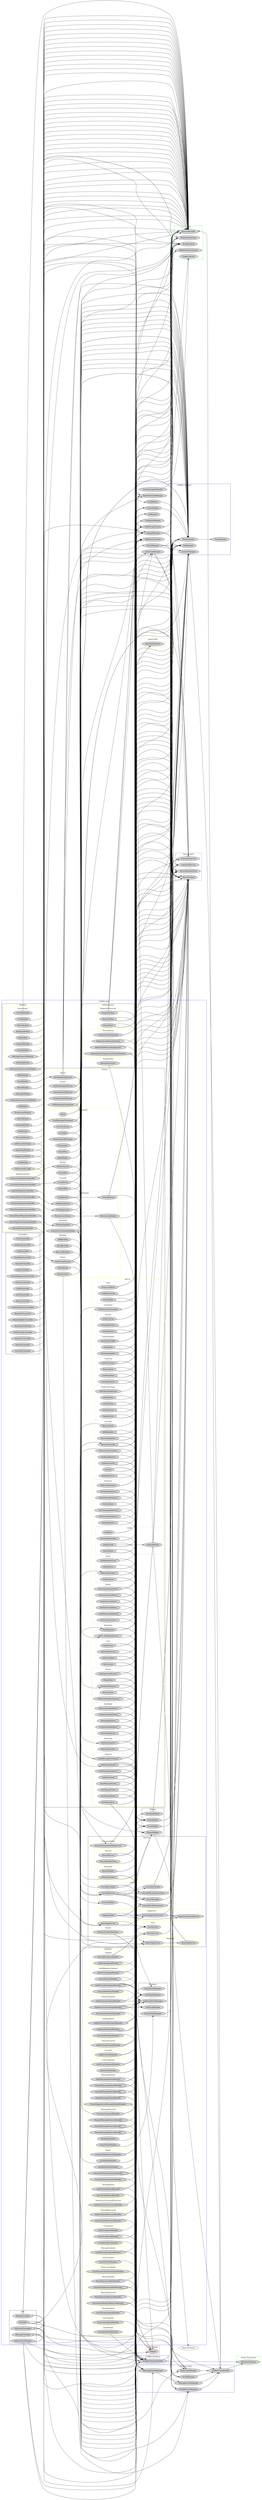 digraph GrillBot {
    rankdir=LR
    
    subgraph cluster_0 {
		node [style=filled];
		label = "GrillBot.Common";
		color=blue
		
		InitManager
		EventLogManager
		EventManager
		LoggingManager
		CommonLoggerHandler
		ITextsManager -> TextsManager
		CounterManager
		FormatHelper
		GuildHelper
		FileStorageFactory
		ApiRequestContext
		ApiRequest
		CooldownManager
		RandomizationManager
	}
	
	 subgraph cluster_1 {
		node [style=filled];
		label = "GrillBot.Database";
		color=blue
		
        GrillBotDatabaseBuilder
	}
	
	subgraph cluster_2 {
		node [style=filled];
		label = "GrillBot.Cache";
		color=blue
		
        GrillBotCacheBuilder
        
        IMessageCacheManager -> MessageCacheManager
        InviteManager
        ProfilePictureManager
        DataCacheManager
	}
	
	subgraph cluster_3 {
		node [style=filled];
		label = "GrillBot.App";
		color=blue
		
        subgraph cluster_3_1 {
            node [style=filled];
            label="Actions";
            color=black;
            
            subgraph cluster_3_1_1 {
                node[style=filled];
                label="API V1";
                color=yellow;
                
                subgraph cluster_3_1_1_1 {
                    node[style=filled];
                    label="AuditLog";
                    color=lightblue;
                    
                    CreateLogItem
                    GetAuditLogList
                    GetFileContent
                    RemoveItem
                }
                
                subgraph cluster_3_1_1_2 {
                    node[style=filled];
                    label="Auth";
                    color=lightblue;
                    
                    CreateToken
                    GetRedirectLink
                    ProcessCallback
                }
                
                subgraph cluster_3_1_1_3 {
                    node[style=filled];
                    label="AutoReply";
                    color=lightblue;
                    
                    CreateAutoReplyItem
                    GetAutoReplyItem
                    GetAutoReplyList
                    RemoveAutoReplyItem
                    UpdateAutoReplyItem
                }
                
                subgraph cluster_3_1_1_4 {
                    node[style=filled];
                    label="Channel";
                    color=lightblue;
                    
                    ClearMessageCache
                    GetChannelDetail
                    GetChannelList
                    GetChannelSimpleList
                    GetChannelUsers
                    GetChannelboard
                    ApiV1_SendMessageToChannel[label="SendMessageToChannel"]
                    UpdateChannel
                }
                
                subgraph cluster_3_1_1_5 {
                    node[style=filled];
                    label="Command";
                    color=lightblue;
                    
                    GetExternalCommands
                }
                
                subgraph cluster_3_1_1_6 {
                    node[style=filled];
                    label="Emote";
                    color=lightblue;
                    
                    GetEmoteSuggestionsList
                    GetStatsOfEmotes
                    GetSupportedEmotes
                    MergeStats
                    RemoveStats
                }
                
                subgraph cluster_3_1_1_7 {
                    node[style=filled];
                    label="Guild";
                    color=lightblue;
                    
                    GetAvailableGuilds
                    GetGuildDetail
                    GetGuildList
                    GetRoles
                    UpdateGuild
                }
                
                subgraph cluster_3_1_1_8 {
                    node[style=filled];
                    label="Invite";
                    color=lightblue;
                    
                    DeleteInvite
                    GetInviteList
                    GetMetadataCount
                    RefreshMetadata
                }
                
                subgraph cluster_3_1_1_9 {
                    node[style=filled];
                    label="Points";
                    color=lightblue;
                    
                    ComputeUserPoints
                    GetPointsLeaderboard
                    GetPointsGraphData
                    GetTransactionList
                    ServiceIncrementPoints
                    ServiceTransferPoints
                }
                
                subgraph cluster_3_1_1_10 {
                    node[style=filled];
                    label="PublicApiClients";
                    color=lightblue;
                    
                    CreateClient
                    DeleteClient
                    GetClientsList
                    GetPublicApiMethods
                    UpdateClient
                }
                
                subgraph cluster_3_1_1_11 {
                    node[style=filled];
                    label="Reminder";
                    color=lightblue;
                    
                    FinishRemind
                    ApiV1_GetReminderList
                }
                
                subgraph cluster_3_1_1_12 {
                    node[style=filled];
                    label="ScheduledJobs";
                    color=lightblue;
                    
                    GetScheduledJobs
                    RunScheduledJob
                    UpdateJob
                }
                
                subgraph cluster_3_1_1_13 {
                    node[style=filled];
                    label="Searching";
                    color=lightblue;
                    
                    ApiV1_GetSearchingList[label="GetSearchingList"]
                    RemoveSearches
                }
                
                subgraph cluster_3_1_1_14 {
                    node[style=filled];
                    label="Statistics";
                    color=lightblue;
                    
                    GetApiStatistics
                    GetAuditLogStatistics
                    GetAvgTimes
                    GetCommandStatistics
                    GetDatabaseStatus
                    GetEventStatistics
                    GetUnverifyStatistics
                }
                
                subgraph cluster_3_1_1_15 {
                    node[style=filled];
                    label="System";
                    color=lightblue;
                    
                    ChangeBotStatus
                    GetDashboard
                    GetEventLog
                }
                
                subgraph cluster_3_1_1_16 {
                    node[style=filled];
                    label="Unverify";
                    color=lightblue;
                    
                    AddKeepables
                    GetCurrentUnverifies
                    GetKeepablesList
                    GetLogs
                    KeepableExists
                    RecoverState
                    RemoveKeepables
                    RemoveUnverify
                    UpdateUnverify
                }
                
                subgraph cluster_3_1_1_17 {
                    node[style=filled];
                    label="User";
                    color=lightblue;
                    
                    GetAvailableUsers
                    GetUserDetail
                    GetUserList
                    UpdateUser
                }
            }
            
            subgraph cluster_3_1_2 {
                node[style=filled];
                label="API V2";
                color=yellow;
                
                GetRubbergodUserKarma
                GetTodayBirthdayInfo
                
                subgraph cluster_3_1_2_1 {
                    node[style=filled];
                    label="Events";
                    color=lightblue;
                    
                    CancelScheduledEvent
                    CreateScheduledEvent
                    UpdateScheduledEvent
                }
            }
            
            subgraph cluster_3_1_3 {
                node[style=filled];
                label="Commands";
                color=yellow;
                
                ChannelInfo
                CleanChannelMessages
                Emojization
                GetChannelboard
                ImageCreator
                Mock
                PermissionsCleaner
                PermissionsReader
                PurgePins
                RolesReader
                Commands_SendMessageToChannel[label="SendMessageToChannel"]
                UserAccessList
                UserInfo
                UnsuccessCommandAttempt
                
                subgraph cluster_3_1_3_1 {
                    node[style=filled];
                    label="Birthday";
                    color=lightblue;
                    
                    AddBirthday
                    HaveBirthday
                    RemoveBirthday
                }
                
                subgraph cluster_3_1_3_2 {
                    node[style=filled];
                    label="Emotes";
                    color=lightblue;
                    
                    EmoteInfo
                    GetEmotesList
                }
                
                subgraph cluster_3_1_3_3 {
                    node[style=filled];
                    label="Points";
                    color=lightblue;
                    
                    PointsLeaderboard
                    PointsImage
                }
                
                subgraph cluster_3_1_3_4 {
                    node[style=filled];
                    label="Reminder";
                    color=lightblue;
                    
                    CopyRemind
                    CreateRemind
                    GetReminderList
                    GetSuggestions
                }
                
                subgraph cluster_3_1_3_5 {
                    node[style=filled];
                    label="Unverify";
                    color=lightblue;
                    
                    UnverifyList
                }
                
                subgraph cluster_3_1_3_6 {
                    node[style=filled];
                    label="Searching";
                    color=lightblue;
                    
                    GetSearchingList
                }
            }
        }
        
        subgraph cluster_3_2 {
            node [style=filled];
            label="Controllers";
            color=black;
            
            AuditLogController
            AuthController
            AutoReplyController
            ChannelController
            DataController
            EmoteSuggestionController
            EmotesController
            GuildController
            InviteController
            PointsController
            PublicApiClientsController
            ReminderController
            ScheduledJobsController
            SearchingController
            SelfUnverifyController
            StatisticsController
            SystemController
            UnverifyController
            UsersController
        }
        
        subgraph cluster_3_3 {
            node [style=filled];
            label="Handlers";
            color=black;
            
            InteractionHandler
            
            subgraph cluster_3_3_1 {
                node[style=filled];
                label="ChannelCreated";
                color=yellow;
                
                AuditChannelCreatedHandler
            }
            
            subgraph cluster_3_3_2 {
                node[style=filled];
                label="ChannelDestroyed";
                color=yellow;
                
                AuditChannelDestroyedHandler
                SyncChannelDestroyedHandler
            }
            
            subgraph cluster_3_3_3 {
                node[style=filled];
                label="ChannelUpdated";
                color=yellow;
                
                AuditChannelUpdatedHandler
                AuditOverwritesChangedHandler
                SyncChannelUpdatedHandler
            }
            
            subgraph cluster_3_3_4 {
                node[style=filled];
                label="GuildMemberUpdated";
                color=yellow;
                
                AuditUserRoleUpdatedHandler
                AuditUserUpdatedHandler
                ServerBoosterHandler
                UserUpdatedSyncHandler
            }
            
            subgraph cluster_3_3_5 {
                node[style=filled];
                label="GuildUpdated";
                color=yellow;
                
                AuditEmotesGuildUpdatedHandler
                AuditGuildUpdatedHandler
                SyncGuildUpdatedHandler
            }
            
            subgraph cluster_3_3_6 {
                node[style=filled];
                label="InteractionCommandExecuted";
                color=yellow;
                
                AuditInteractionCommandHandler
            }
            
            subgraph cluster_3_3_7 {
                node[style=filled];
                label="JoinedGuild";
                color=yellow;
                
                SyncJoinedGuildHandler
            }
            
            subgraph cluster_3_3_8 {
                node[style=filled];
                label="Logging";
                color=yellow;
                
                AuditLogLoggingHandler
                DiscordExceptionHandler
            }
            
            subgraph cluster_3_3_9 {
                node[style=filled];
                label="InviteCreated";
                color=yellow;
                
                InviteToCacheHandler
            }
            
            subgraph cluster_3_3_10 {
                node[style=filled];
                label="MessageDeleted";
                color=yellow;
                
                AuditMessageDeletedHandler
                ChannelMessageDeletedHandler
                EmoteMessageDeletedHandler
                EmoteSuggestionsMessageDeletedHandler
                PointsMessageDeletedHandler
            }
            
            subgraph cluster_3_3_11 {
                node[style=filled];
                label="MessageReceived";
                color=yellow;
                
                AutoReplyHandler
                ChannelMessageReceivedHandler
                EmoteChainHandler
                EmoteMessageReceivedHandler
                PointsMessageReceivedHandler
                UnsucessCommandHandler
            }
            
            subgraph cluster_3_3_12 {
                node[style=filled];
                label="MessageUpdated";
                color=yellow;
                
                AuditMessageUpdatedHandler
            }
            
            subgraph cluster_3_3_13 {
                node[style=filled];
                label="PresenceUpdated";
                color=yellow;
                
                UserPresenceSynchronizationHandler
            }
            
            subgraph cluster_3_3_14 {
                node[style=filled];
                label="ReactionAdded";
                color=yellow;
                
                EmoteStatsReactionAddedHandler
                PointsReactionAddedHandler
            }
            
            subgraph cluster_3_3_15 {
                node[style=filled];
                label="ReactionRemoved";
                color=yellow;
                
                EmoteStatsReactionRemovedHandler
                PointsReactionRemovedHandler
            }
            
            subgraph cluster_3_3_16 {
                node[style=filled];
                label="Ready";
                color=yellow;
                
                AutoReplyReadyHandler
                ChannelInitSynchronizationHandler
                CommandsRegistrationHandler
                InviteReadyHandler
                UserInitSynchronizationHandler
            }
            
            subgraph cluster_3_3_17 {
                node[style=filled];
                label="ThreadDeleted";
                color=yellow;
                
                AuditThreadDeletedHandler
                SyncThreadDeletedHandler
            }
            
            subgraph cluster_3_3_18 {
                node[style=filled];
                label="ThreadUpdated";
                color=yellow;
                
                SyncThreadUpdatedHandler
            }
            
            subgraph cluster_3_3_19 {
                node[style=filled];
                label="UserJoined";
                color=yellow;
                
                AuditUserJoinedHandler
                InviteUserJoinedHandler
                UserJoinedSyncHandler
            }
            
            subgraph cluster_3_3_20 {
                node[style=filled];
                label="UserLeft";
                color=yellow;
                
                AuditUserLeftHandler
            }
            
            subgraph cluster_3_3_21 {
                node[style=filled];
                label="UserUnbanned";
                color=yellow;
                
                AuditUserUnbannedHandler
            }
            
            subgraph cluster_3_3_22 {
                node[style=filled];
                label="UserUpdated";
                color=yellow;
                
                SyncUserUpdatedHandler
            }
        }
        
        subgraph cluster_3_4 {
            node [style=filled];
            label="Helpers";
            color=black;
            
            DownloadHelper
            EmoteHelper
            PointsHelper
            ChannelHelper
        }
        
        subgraph cluster_3_5 {
            node [style=filled];
            label="Infrastructure";
            color=black;
            
            subgraph cluster_3_5_1 {
                node[style=filled];
                label="Preconditions";
                color=yellow;
                
                CooldownCheckAttribute
                RequireEmoteSuggestionChannelAttribute
                RequireValidEmoteSuggestions
                RequireUserPermsAttribute
            }
            
            subgraph cluster_3_5_2 {
                node[style=filled];
                label="TypeReaders";
                color=yellow;
                
                MessageConverter -> { IMessageCacheManager }
            }
            
            subgraph cluster_3_5_3 {
                node[style=filled];
                label="RequestProcessing";
                color=yellow;
                
                ExceptionFilter
                RequestFilter
                ResultFilter
            }
        }
        
        subgraph cluster_3_6 {
            node [style=filled];
            label="Jobs";
            color=black;
            
            AuditLogClearingJob
            BirthdayCronJob
            MessageCacheJob
            OnlineUsersCleanJob
            PointsJob
        }
        
        subgraph cluster_3_7 {
            node [style=filled];
            label="Managers";
            color=black;
            
            AuditLogManager
            AuditLogWriteManager
            AutoReplyManager
            EmoteChainManager
            HearthbeatManager
        }
        
        subgraph cluster_3_8 {
            node [style=filled];
            label="Modules";
            color=black;
            
            subgraph cluster_3_8_1 {
                node[style=filled];
                label="Implementations";
                color=yellow;

                PointsBoardPaginationHandler
                RemindAutoCompleteHandler
                RemindPostponeHandler
                RemindPaginationHandler
                SearchingAutoCompleteHandler
                SearchingPaginationHandler
                UnverifyListPaginationHandler
                ChannelboardPaginationHandler
                EmotesListPaginationHandler
            }
            
            subgraph cluster_3_8_2 {
                node[style=filled];
                label="Interactions";
                color=yellow;
                
                SelfUnverifyModule
                UserMeModule
                UserModule
                AdminModule
                BirthdayModule
                BotModule
                SelfUnverifyConfig
                ChannelModule
                DuckModule
                EmoteModule
                GuildModule
                MathModule
                MemeModule
                MessageModule
                MessageClearSubModule
                MockingModule
                PermissionsModule
                PermissionsRemoveSubModule
                UselessPermissionsSubModule
                PinModule
                PointsModule
                RemindModule
                RoleModule
                SearchingModule
                SuggestionModule
                UnverifyModule
            }
        }
        
        subgraph cluster_3_9 {
            node [style=filled];
            label="Services";
            color=black;
            
            SearchingService
            
            subgraph cluster_3_9_1 {
                node[style=filled];
                label="CommandsHelp";
                color=yellow;
                
                ExternalCommandsHelpService
            }
            
            subgraph cluster_3_9_2 {
                node[style=filled];
                label="DirectApi";
                color=yellow;
                
                IDirectApiService -> DirectApiService
            }
            
            subgraph cluster_3_9_3 {
                node[style=filled];
                label="Discord";
                color=yellow;
                
                DiscordHealthCheck
                DiscordService
            }

            subgraph cluster_3_9_4 {
                node[style=filled];
                label="Images";
                color=yellow;

                WithoutAccidentRenderer
            }
            
            subgraph cluster_3_9_5 {
                node[style=filled];
                label="Reminder";
                color=yellow;
             
                RemindCronJob
                RemindHelper
            }
            
            subgraph cluster_3_9_6 {
                node[style=filled];
                label="Suggestion";
                color=yellow;
             
                EmoteSuggestionService
                SuggestionSessionService
                SuggestionJob
            }
            
            subgraph cluster_3_9_7 {
                node[style=filled];
                label="Unverify";
                color=yellow;
             
                UnverifyChecker
                UnverifyCronJob
                UnverifyLogger
                UnverifyMessageGenerator
                UnverifyProfileGenerator
                UnverifyService
                UnverifyHelper
            }
            
            subgraph cluster_3_9_8 {
                node[style=filled];
                label="User";
                color=yellow;
             
                PointsService
                UserService
            }
        }
	}
	
	subgraph cluster_100 {
	    node[style=filled];
	    label = ".NET"
	    color=green
	    
	    ILoggerFactory
	    IServiceProvider
	    IConfiguration
	    IHttpClientFactory
	    IWebHostEnvironment
	}
	
	subgraph cluster_101 {
	    node[style=filled];
	    label = "Discord.NET"
	    color=purple
	    
	    DiscordSocketClient
	    InteractionService
	    CommandService
	    IDiscordClient
	}
	
	subgraph cluster_102 {
	    node[style=filled];
	    label = "Entity Framework"
	    color=green
	    
	    DbContextOptions
	}
	
	subgraph cluster_103 {
	    node[style=filled];
	    label = "AutoMapper"
	    color=red
	    
	    IMapper
	}
	
	subgraph cluster_104 {
	    node[style=filled];
	    label = "Quartz.NET"
	    color=orange
	    
	    ISchedulerFactory
	}
	
	InitManager -> { ILoggerFactory }
	EventLogManager -> { DiscordSocketClient InteractionService }
	LoggingManager -> { DiscordSocketClient CommandService InteractionService IServiceProvider }
	CommonLoggerHandler -> { ILoggerFactory }
	FormatHelper -> { ITextsManager }
	GuildHelper -> { ITextsManager }
	FileStorageFactory -> { IConfiguration }
	GrillBotDatabaseBuilder -> { DbContextOptions CounterManager }
	GrillBotCacheBuilder -> { IServiceProvider DbContextOptions CounterManager }
	CreateLogItem -> { ApiRequestContext AuditLogWriteManager ITextsManager }
	GetAuditLogList -> { ApiRequestContext GrillBotDatabaseBuilder IMapper ITextsManager }
	GetFileContent -> { ApiRequestContext GrillBotDatabaseBuilder FileStorageFactory ITextsManager }
	RemoveItem -> { ApiRequestContext GrillBotDatabaseBuilder ITextsManager FileStorageFactory }
	CreateToken -> { ApiRequestContext IHttpClientFactory IDiscordClient ITextsManager GrillBotDatabaseBuilder IConfiguration }
	GetRedirectLink -> { ApiRequestContext IConfiguration }
	ProcessCallback -> { ApiRequestContext IConfiguration IHttpClientFactory }
	CreateAutoReplyItem -> { ApiRequestContext AutoReplyManager GrillBotDatabaseBuilder IMapper }
	GetAutoReplyItem -> { ApiRequestContext GrillBotDatabaseBuilder IMapper ITextsManager }
	GetAutoReplyList -> { ApiRequestContext GrillBotDatabaseBuilder IMapper }
	RemoveAutoReplyItem -> { ApiRequestContext GrillBotDatabaseBuilder ITextsManager AutoReplyManager }
	UpdateAutoReplyItem -> { ApiRequestContext AutoReplyManager GrillBotDatabaseBuilder IMapper ITextsManager }
	ClearMessageCache -> { ApiRequestContext IDiscordClient IMessageCacheManager AuditLogWriteManager }
	GetChannelDetail -> { ApiRequestContext GrillBotDatabaseBuilder ITextsManager IMapper IDiscordClient IMessageCacheManager }
	GetChannelList -> { ApiRequestContext GrillBotDatabaseBuilder IDiscordClient IMessageCacheManager IMapper }
	GetChannelSimpleList -> { ApiRequestContext IDiscordClient IMapper GrillBotDatabaseBuilder ITextsManager }
	GetChannelUsers -> { ApiRequestContext GrillBotDatabaseBuilder IMapper }
	GetChannelboard -> { ApiRequestContext IDiscordClient GrillBotDatabaseBuilder IMapper }
	ApiV1_SendMessageToChannel -> { ApiRequestContext ITextsManager IDiscordClient IMessageCacheManager }
	UpdateChannel -> { ApiRequestContext GrillBotDatabaseBuilder AuditLogWriteManager ITextsManager AutoReplyManager ChannelHelper }
	GetExternalCommands -> { ApiRequestContext ExternalCommandsHelpService }
	GetEmoteSuggestionsList -> { ApiRequestContext GrillBotDatabaseBuilder IMapper }
	GetStatsOfEmotes -> { ApiRequestContext GrillBotDatabaseBuilder IMapper EmoteHelper }
	GetSupportedEmotes -> { ApiRequestContext IMapper EmoteHelper }
	MergeStats -> { ApiRequestContext GrillBotDatabaseBuilder AuditLogWriteManager EmoteHelper }
	RemoveStats -> { ApiRequestContext GrillBotDatabaseBuilder AuditLogWriteManager }
	GetAvailableGuilds -> { ApiRequestContext GrillBotDatabaseBuilder IDiscordClient }
	GetGuildDetail -> { ApiRequestContext GrillBotDatabaseBuilder IMapper IDiscordClient GrillBotCacheBuilder ITextsManager }
	GetGuildList -> { ApiRequestContext GrillBotDatabaseBuilder IMapper IDiscordClient }
	GetRoles -> { ApiRequestContext IDiscordClient }
	UpdateGuild -> { ApiRequestContext IDiscordClient GrillBotDatabaseBuilder GetGuildDetail ITextsManager }
	GetInviteList -> { ApiRequestContext GrillBotDatabaseBuilder IMapper }
	GetMetadataCount -> { ApiRequestContext InviteManager }
	RefreshMetadata -> { ApiRequestContext IDiscordClient InviteManager AuditLogWriteManager }
	ComputeUserPoints -> { ApiRequestContext GrillBotDatabaseBuilder IDiscordClient IMapper }
	GetPointsLeaderboard -> { ApiRequestContext IDiscordClient GrillBotDatabaseBuilder IMapper }
	GetPointsGraphData -> { ApiRequestContext GrillBotDatabaseBuilder }
	GetTransactionList -> { ApiRequestContext GrillBotDatabaseBuilder IMapper }
	ServiceIncrementPoints -> { ApiRequestContext IDiscordClient ITextsManager GrillBotDatabaseBuilder PointsHelper }
	ServiceTransferPoints -> { ApiRequestContext IDiscordClient ITextsManager GrillBotDatabaseBuilder PointsHelper }
	FinishRemind -> { ApiRequestContext GrillBotDatabaseBuilder AuditLogWriteManager IDiscordClient ITextsManager }
	ApiV1_GetReminderList -> { ApiRequestContext GrillBotDatabaseBuilder IMapper }
	ApiV1_GetSearchingList -> { ApiRequestContext IDiscordClient GrillBotDatabaseBuilder IMapper }
	RemoveSearches -> { ApiRequestContext GrillBotDatabaseBuilder }
	GetApiStatistics -> { ApiRequestContext GrillBotDatabaseBuilder }
	GetAuditLogStatistics -> { ApiRequestContext GrillBotDatabaseBuilder }
	GetCommandStatistics -> { ApiRequestContext GrillBotDatabaseBuilder }
	GetDatabaseStatus -> { ApiRequestContext GrillBotDatabaseBuilder GrillBotCacheBuilder }
	GetEventStatistics -> { ApiRequestContext EventLogManager }
	GetUnverifyStatistics -> { ApiRequestContext GrillBotDatabaseBuilder }
	ChangeBotStatus -> { ApiRequestContext InitManager }
	GetEventLog -> { ApiRequestContext EventLogManager }
	AddKeepables -> { ApiRequestContext GrillBotDatabaseBuilder ITextsManager }
	GetCurrentUnverifies -> { ApiRequestContext UnverifyService IMapper }
	GetKeepablesList -> { ApiRequestContext GrillBotDatabaseBuilder }
	GetLogs -> { ApiRequestContext IDiscordClient IMapper GrillBotDatabaseBuilder }
	KeepableExists -> { ApiRequestContext GrillBotDatabaseBuilder }
	RecoverState -> { ApiRequestContext UnverifyService }
	RemoveKeepables -> { ApiRequestContext GrillBotDatabaseBuilder ITextsManager }
	RemoveUnverify -> { ApiRequestContext IDiscordClient ITextsManager GrillBotDatabaseBuilder UnverifyMessageGenerator UnverifyLogger LoggingManager UnverifyHelper }
	UpdateUnverify -> { ApiRequestContext IDiscordClient ITextsManager GrillBotDatabaseBuilder UnverifyLogger UnverifyMessageGenerator }
	GetAvailableUsers -> { ApiRequestContext IDiscordClient GrillBotDatabaseBuilder }
	GetUserDetail -> { ApiRequestContext GrillBotDatabaseBuilder IMapper IDiscordClient ITextsManager }
	GetUserList -> { ApiRequestContext GrillBotDatabaseBuilder IMapper IDiscordClient }
	UpdateUser -> { ApiRequestContext GrillBotDatabaseBuilder AuditLogWriteManager ITextsManager }
	GetRubbergodUserKarma -> { ApiRequestContext IDirectApiService IDiscordClient IMapper }
	GetTodayBirthdayInfo -> { ApiRequestContext GrillBotDatabaseBuilder IDiscordClient IConfiguration ITextsManager }
	Emojization -> { ITextsManager }
	ImageCreator -> { FileStorageFactory ProfilePictureManager }
	PointsLeaderboard -> { GrillBotDatabaseBuilder ITextsManager FormatHelper }
	AuditLogController -> { IServiceProvider }
	AuthController -> { IServiceProvider }
	AutoReplyController -> { IServiceProvider }
	ChannelController -> { IServiceProvider }
	DataController -> { IServiceProvider }
	EmoteSuggestionController -> { IServiceProvider }
	EmotesController -> { IServiceProvider }
	GuildController -> { IServiceProvider }
	InviteController -> { IServiceProvider }
	PointsController -> { IServiceProvider }
	ReminderController -> { IServiceProvider }
	SearchingController -> { IServiceProvider }
	SelfUnverifyController -> { IServiceProvider }
	StatisticsController -> { IServiceProvider }
	SystemController -> { IServiceProvider }
	UnverifyController -> { IServiceProvider }
	UsersController -> { IServiceProvider }
	InteractionHandler -> { DiscordSocketClient IServiceProvider InteractionService InitManager }
	RequireEmoteSuggestionChannelAttribute -> { GrillBotDatabaseBuilder }
	RequireValidEmoteSuggestions -> { GrillBotDatabaseBuilder }
	RequireUserPermsAttribute -> { ITextsManager GrillBotDatabaseBuilder }
	ExceptionFilter -> { ApiRequest AuditLogWriteManager ApiRequestContext LoggingManager }
	RequestFilter -> { ApiRequest ApiRequestContext IDiscordClient HearthbeatManager }
	ResultFilter -> { ApiRequest AuditLogWriteManager ApiRequestContext }
	PointsBoardPaginationHandler -> { PointsLeaderboard }
	RemindAutoCompleteHandler -> { GetSuggestions }
	SearchingAutoCompleteHandler -> { SearchingService }
	SearchingPaginationHandler -> { GetSearchingList }
	SelfUnverifyModule -> { UnverifyService IServiceProvider }
	UserMeModule -> { IServiceProvider }
	BirthdayModule -> { IServiceProvider }
	BotModule -> { IServiceProvider }
	SelfUnverifyConfig -> { ITextsManager IServiceProvider }
	ChannelModule -> { IServiceProvider }
	DuckModule -> { IHttpClientFactory IConfiguration IServiceProvider }
	EmoteModule -> { IServiceProvider }
	GuildModule -> { UserService GuildHelper IServiceProvider }
	MathModule -> { IHttpClientFactory IServiceProvider }
	MemeModule -> { RandomizationManager IConfiguration IServiceProvider }
	MockingModule -> { IServiceProvider }
	PointsModule -> { IServiceProvider }
	RemindModule -> { IServiceProvider }
	SearchingModule -> { SearchingService IServiceProvider }
	SuggestionModule -> { EmoteSuggestionService IServiceProvider }
	AuditLogClearingJob -> { GrillBotDatabaseBuilder IServiceProvider FileStorageFactory AuditLogWriteManager IDiscordClient InitManager LoggingManager }
	AuditLogLoggingHandler -> { AuditLogWriteManager IConfiguration }
	AuditLogWriteManager -> { GrillBotDatabaseBuilder }
	BirthdayCronJob -> { IConfiguration IDiscordClient GetTodayBirthdayInfo GrillBotDatabaseBuilder IServiceProvider InitManager LoggingManager }
	ExternalCommandsHelpService -> { IDirectApiService IConfiguration IServiceProvider }
	DirectApiService -> { DiscordSocketClient IConfiguration }
	DiscordHealthCheck -> { DiscordSocketClient }
	DiscordService -> { DiscordSocketClient IConfiguration IServiceProvider CommandService IWebHostEnvironment InteractionService AuditLogWriteManager LoggingManager EventLogManager EventManager }
	RemindCronJob -> { IServiceProvider AuditLogWriteManager IDiscordClient InitManager LoggingManager FinishRemind GrillBotDatabaseBuilder }
	RemindHelper -> { IDiscordClient ITextsManager }
	EmoteSuggestionService -> { SuggestionSessionService GrillBotDatabaseBuilder IDiscordClient IMessageCacheManager }
	SuggestionJob -> { IServiceProvider AuditLogWriteManager IDiscordClient InitManager EmoteSuggestionService SuggestionSessionService LoggingManager }
	UnverifyChecker -> { GrillBotDatabaseBuilder IConfiguration IWebHostEnvironment ITextsManager }
	UnverifyCronJob -> { IServiceProvider AuditLogWriteManager IDiscordClient InitManager LoggingManager RemoveUnverify GrillBotDatabaseBuilder }
	UnverifyLogger -> { IDiscordClient GrillBotDatabaseBuilder }
	UnverifyMessageGenerator -> { ITextsManager }
	UnverifyProfileGenerator -> { GrillBotDatabaseBuilder ITextsManager }
	UnverifyService -> { DiscordSocketClient UnverifyChecker UnverifyProfileGenerator UnverifyLogger GrillBotDatabaseBuilder LoggingManager ITextsManager UnverifyMessageGenerator IDiscordClient }
	PointsJob -> { IServiceProvider AuditLogWriteManager IDiscordClient InitManager PointsService LoggingManager }
	PointsService -> { GrillBotDatabaseBuilder IConfiguration RandomizationManager }
	OnlineUsersCleanJob -> { IServiceProvider AuditLogWriteManager IDiscordClient GrillBotDatabaseBuilder InitManager LoggingManager }
	UserService -> { GrillBotDatabaseBuilder }
	DiscordExceptionHandler -> { IDiscordClient IConfiguration IServiceProvider }
	MessageCacheJob -> { IServiceProvider AuditLogWriteManager IDiscordClient InitManager IMessageCacheManager LoggingManager }
	SearchingService -> { GrillBotDatabaseBuilder UserService IServiceProvider }
	MessageCacheManager -> { DiscordSocketClient InitManager GrillBotCacheBuilder CounterManager }
	InviteManager -> { GrillBotCacheBuilder CounterManager }
	ProfilePictureManager -> { GrillBotCacheBuilder CounterManager }
	CleanChannelMessages -> { ITextsManager }
	PermissionsCleaner -> { PermissionsReader }
	PermissionsReader -> { GrillBotDatabaseBuilder ITextsManager }
	PurgePins -> { ITextsManager }
	RolesReader -> { FormatHelper ITextsManager }
	Commands_SendMessageToChannel -> { IHttpClientFactory ApiV1_SendMessageToChannel ITextsManager }
	MessageClearSubModule -> { IServiceProvider }
	PermissionsRemoveSubModule -> { IServiceProvider }
	UselessPermissionsSubModule -> { IServiceProvider }
	PinModule -> { IServiceProvider }
	RoleModule -> { IServiceProvider }
	AdminModule -> { IServiceProvider }
	UserInfo -> { GrillBotDatabaseBuilder IConfiguration ITextsManager }
	UserModule -> { IServiceProvider }
	UnverifyList -> { GrillBotDatabaseBuilder ITextsManager FormatHelper }
	UnverifyListPaginationHandler -> { UnverifyList }
	UnverifyModule -> { IServiceProvider }
	UserAccessList -> { ITextsManager }
	GetChannelboard -> { GrillBotDatabaseBuilder ITextsManager FormatHelper }
	ChannelboardPaginationHandler -> { GetChannelboard }
	RemindPostponeHandler -> { GrillBotDatabaseBuilder }
	CancelScheduledEvent -> { ApiRequestContext IDiscordClient ITextsManager }
	CreateScheduledEvent -> { ApiRequestContext IDiscordClient ITextsManager }
	UpdateScheduledEvent -> { ApiRequestContext IDiscordClient ITextsManager }
	GetAvgTimes -> { ApiRequestContext GrillBotDatabaseBuilder }
	CooldownCheckAttribute -> { CooldownManager ITextsManager }
	UnsuccessCommandAttempt -> { ITextsManager InteractionService IDirectApiService GrillBotDatabaseBuilder DataCacheManager ChannelHelper }
	GetScheduledJobs -> { ApiRequestContext GrillBotDatabaseBuilder ISchedulerFactory DataCacheManager }
	RunScheduledJob -> { ApiRequestContext ISchedulerFactory }
	ScheduledJobsController -> { IServiceProvider }
	CreateClient -> { ApiRequestContext GrillBotDatabaseBuilder }
	DeleteClient -> { ApiRequestContext GrillBotDatabaseBuilder }
	GetClientsList -> { ApiRequestContext GrillBotDatabaseBuilder }
	GetPublicApiMethods -> { ApiRequestContext }
	PublicApiClientsController -> { IServiceProvider }
	UpdateClient -> { ApiRequestContext GrillBotDatabaseBuilder ITextsManager }
	DataCacheManager -> { GrillBotCacheBuilder }
	WithoutAccidentRenderer -> { ProfilePictureManager DataCacheManager }
	UpdateJob -> { ApiRequestContext DataCacheManager ISchedulerFactory ITextsManager }
	GetSearchingList -> { ApiV1_GetSearchingList GrillBotDatabaseBuilder ITextsManager }
	CopyRemind -> { GrillBotDatabaseBuilder ITextsManager CreateRemind }
	CreateRemind -> { ITextsManager IConfiguration FormatHelper GrillBotDatabaseBuilder }
	GetSuggestions -> { GrillBotDatabaseBuilder ITextsManager }
	GetReminderList -> { ApiV1_GetReminderList ITextsManager GrillBotDatabaseBuilder }
	RemindPaginationHandler -> { GetReminderList }
	ChannelInfo -> { ITextsManager FormatHelper GrillBotDatabaseBuilder }
	UnverifyHelper -> { GrillBotDatabaseBuilder }
	GetDashboard -> { ApiRequestContext IWebHostEnvironment IDiscordClient InitManager CounterManager GrillBotDatabaseBuilder LoggingManager }
	AuditMessageDeletedHandler -> { IMessageCacheManager FileStorageFactory AuditLogWriteManager CounterManager DownloadHelper }
	ChannelMessageDeletedHandler -> { IMessageCacheManager GrillBotDatabaseBuilder IDiscordClient IConfiguration }
	EmoteMessageDeletedHandler -> { EmoteHelper IConfiguration IMessageCacheManager GrillBotDatabaseBuilder IDiscordClient }
	EmoteSuggestionsMessageDeletedHandler -> { IMessageCacheManager GrillBotDatabaseBuilder }
	PointsMessageDeletedHandler -> { IMessageCacheManager GrillBotDatabaseBuilder }
	AutoReplyHandler -> { AutoReplyManager }
	ChannelMessageReceivedHandler -> { IDiscordClient IConfiguration GrillBotDatabaseBuilder }
	EmoteChainHandler -> { EmoteChainManager }
    EmoteMessageReceivedHandler -> { EmoteHelper IDiscordClient IConfiguration GrillBotDatabaseBuilder }
    PointsMessageReceivedHandler -> { PointsHelper GrillBotDatabaseBuilder }
    UnsucessCommandHandler -> { IConfiguration CommandService IDiscordClient IServiceProvider UnsuccessCommandAttempt }
    UserPresenceSynchronizationHandler -> { GrillBotDatabaseBuilder }
    AutoReplyReadyHandler -> { AutoReplyManager }
    ChannelInitSynchronizationHandler -> { GrillBotDatabaseBuilder IDiscordClient }
    CommandsRegistrationHandler -> { InteractionService IDiscordClient LoggingManager }
    InviteReadyHandler -> { ApiRequestContext IDiscordClient RefreshMetadata }
    UserInitSynchronizationHandler -> { GrillBotDatabaseBuilder IDiscordClient }
    DownloadHelper -> { CounterManager IHttpClientFactory }
    EmoteHelper -> { IDiscordClient }
    PointsHelper -> { IConfiguration IDiscordClient RandomizationManager }
    AutoReplyManager -> { GrillBotDatabaseBuilder }
    EmoteChainManager -> { IConfiguration }
    EventManager -> { IDiscordClient IServiceProvider InitManager CounterManager InteractionService }
    AuditUserRoleUpdatedHandler -> { AuditLogManager CounterManager GrillBotDatabaseBuilder AuditLogWriteManager }
    AuditUserUpdatedHandler -> { CounterManager AuditLogWriteManager }
    ServerBoosterHandler -> { GrillBotDatabaseBuilder IConfiguration }
    UserUpdatedSyncHandler -> { GrillBotDatabaseBuilder }
    AuditUserJoinedHandler -> { AuditLogWriteManager }
    InviteUserJoinedHandler -> { IDiscordClient InviteManager AuditLogWriteManager GrillBotDatabaseBuilder }
    UserJoinedSyncHandler -> { GrillBotDatabaseBuilder }
    InviteToCacheHandler -> { InviteManager }
    AuditChannelUpdatedHandler -> { CounterManager AuditLogWriteManager }
    AuditOverwritesChangedHandler -> { AuditLogManager GrillBotDatabaseBuilder CounterManager AuditLogWriteManager }
    SyncChannelUpdatedHandler -> { GrillBotDatabaseBuilder }
    AuditEmotesGuildUpdatedHandler -> { CounterManager AuditLogWriteManager }
    AuditGuildUpdatedHandler -> { CounterManager AuditLogWriteManager }
    SyncGuildUpdatedHandler -> { GrillBotDatabaseBuilder }
    AuditThreadDeletedHandler -> { ChannelHelper CounterManager AuditLogWriteManager GrillBotDatabaseBuilder }
    ChannelHelper -> { GrillBotDatabaseBuilder IDiscordClienty }
    SyncThreadDeletedHandler -> { GrillBotDatabaseBuilder }
    EmoteStatsReactionRemovedHandler -> { EmoteHelper IMessageCacheManager GrillBotDatabaseBuilder }
    PointsReactionRemovedHandler -> { GrillBotDatabaseBuilder }
    EmoteStatsReactionAddedHandler -> { EmoteHelper IMessageCacheManager GrillBotDatabaseBuilder }
    PointsReactionAddedHandler -> { IMessageCacheManager GrillBotDatabaseBuilder PointsHelper }
    AuditChannelDestroyedHandler -> { CounterManager AuditLogWriteManager }
    SyncChannelDestroyedHandler -> { GrillBotDatabaseBuilder }
    SyncUserUpdatedHandler -> { GrillBotDatabaseBuilder }
    AuditUserUnbannedHandler -> { CounterManager AuditLogWriteManager }
    AuditUserLeftHandler -> { CounterManager AuditLogWriteManager }
    SyncThreadUpdatedHandler -> { GrillBotDatabaseBuilder }
    AuditMessageUpdatedHandler -> { IMessageCacheManager AuditLogWriteManager }
    AuditChannelCreatedHandler -> { CounterManager AuditLogWriteManager }
    AuditInteractionCommandHandler -> { AuditLogWriteManager }
    PointsImage -> { GrillBotDatabaseBuilder ProfilePictureManager }
    SyncJoinedGuildHandler -> { GrillBotDatabaseBuilder }
    DeleteInvite -> { ApiRequestContext GrillBotDatabaseBuilder ITextsManager }
    AddBirthday -> { GrillBotDatabaseBuilder }
    HaveBirthday -> { GrillBotDatabaseBuilder }
    RemoveBirthday -> { GrillBotDatabaseBuilder }
    Mock -> { IConfiguration RandomizationManager }
    HearthbeatManager -> { GrillBotDatabaseBuilder }
    EmotesListPaginationHandler -> { GetEmotesList }
    GetEmotesList -> { GetStatsOfEmotes ITextsManager }
    EmoteInfo -> { GrillBotDatabaseBuilder IDiscordClient ITextsManager FormatHelper }
}
